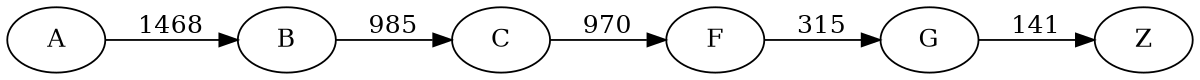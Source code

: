 digraph G {
	rankdir=LR size="8,5"
	A
	B
	A -> B [label=1468]
	B
	C
	B -> C [label=985]
	C
	F
	C -> F [label=970]
	F
	G
	F -> G [label=315]
	G
	Z
	G -> Z [label=141]
}
